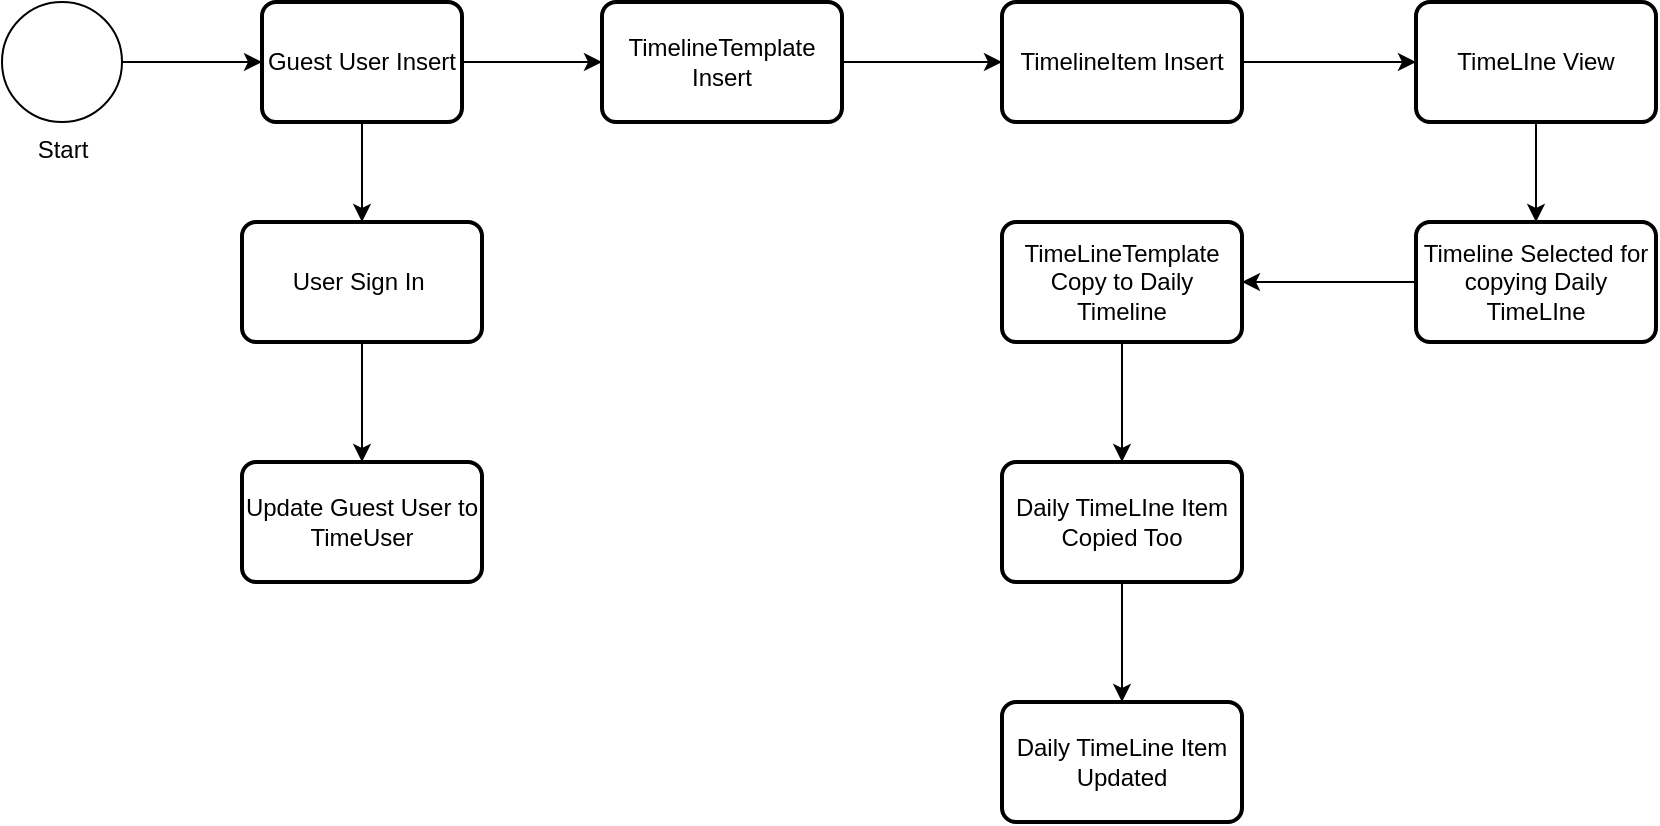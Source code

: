 <mxfile version="27.2.0">
  <diagram name="페이지-1" id="PCOD-Qwq9QeSII8PNxn0">
    <mxGraphModel dx="1018" dy="568" grid="1" gridSize="10" guides="1" tooltips="1" connect="1" arrows="1" fold="1" page="1" pageScale="1" pageWidth="827" pageHeight="1169" math="0" shadow="0">
      <root>
        <mxCell id="0" />
        <mxCell id="1" parent="0" />
        <mxCell id="2IXnDno4injUiYX8DniN-10" value="" style="edgeStyle=orthogonalEdgeStyle;rounded=0;orthogonalLoop=1;jettySize=auto;html=1;" edge="1" parent="1" source="2IXnDno4injUiYX8DniN-2" target="2IXnDno4injUiYX8DniN-3">
          <mxGeometry relative="1" as="geometry" />
        </mxCell>
        <mxCell id="2IXnDno4injUiYX8DniN-2" value="Start" style="verticalLabelPosition=bottom;verticalAlign=top;html=1;shape=mxgraph.flowchart.on-page_reference;" vertex="1" parent="1">
          <mxGeometry x="120" y="100" width="60" height="60" as="geometry" />
        </mxCell>
        <mxCell id="2IXnDno4injUiYX8DniN-5" value="" style="edgeStyle=orthogonalEdgeStyle;rounded=0;orthogonalLoop=1;jettySize=auto;html=1;" edge="1" parent="1" source="2IXnDno4injUiYX8DniN-3" target="2IXnDno4injUiYX8DniN-4">
          <mxGeometry relative="1" as="geometry" />
        </mxCell>
        <mxCell id="2IXnDno4injUiYX8DniN-27" value="" style="edgeStyle=orthogonalEdgeStyle;rounded=0;orthogonalLoop=1;jettySize=auto;html=1;" edge="1" parent="1" source="2IXnDno4injUiYX8DniN-3" target="2IXnDno4injUiYX8DniN-26">
          <mxGeometry relative="1" as="geometry" />
        </mxCell>
        <mxCell id="2IXnDno4injUiYX8DniN-3" value="Guest&amp;nbsp;&lt;span style=&quot;background-color: transparent; color: light-dark(rgb(0, 0, 0), rgb(255, 255, 255));&quot;&gt;User Insert&lt;/span&gt;" style="rounded=1;whiteSpace=wrap;html=1;absoluteArcSize=1;arcSize=14;strokeWidth=2;" vertex="1" parent="1">
          <mxGeometry x="250" y="100" width="100" height="60" as="geometry" />
        </mxCell>
        <mxCell id="2IXnDno4injUiYX8DniN-7" value="" style="edgeStyle=orthogonalEdgeStyle;rounded=0;orthogonalLoop=1;jettySize=auto;html=1;" edge="1" parent="1" source="2IXnDno4injUiYX8DniN-4" target="2IXnDno4injUiYX8DniN-6">
          <mxGeometry relative="1" as="geometry" />
        </mxCell>
        <mxCell id="2IXnDno4injUiYX8DniN-4" value="TimelineTemplate Insert" style="whiteSpace=wrap;html=1;rounded=1;absoluteArcSize=1;arcSize=14;strokeWidth=2;" vertex="1" parent="1">
          <mxGeometry x="420" y="100" width="120" height="60" as="geometry" />
        </mxCell>
        <mxCell id="2IXnDno4injUiYX8DniN-9" value="" style="edgeStyle=orthogonalEdgeStyle;rounded=0;orthogonalLoop=1;jettySize=auto;html=1;" edge="1" parent="1" source="2IXnDno4injUiYX8DniN-6" target="2IXnDno4injUiYX8DniN-8">
          <mxGeometry relative="1" as="geometry" />
        </mxCell>
        <mxCell id="2IXnDno4injUiYX8DniN-6" value="TimelineItem Insert" style="rounded=1;whiteSpace=wrap;html=1;absoluteArcSize=1;arcSize=14;strokeWidth=2;" vertex="1" parent="1">
          <mxGeometry x="620" y="100" width="120" height="60" as="geometry" />
        </mxCell>
        <mxCell id="2IXnDno4injUiYX8DniN-22" value="" style="edgeStyle=orthogonalEdgeStyle;rounded=0;orthogonalLoop=1;jettySize=auto;html=1;" edge="1" parent="1" source="2IXnDno4injUiYX8DniN-8" target="2IXnDno4injUiYX8DniN-21">
          <mxGeometry relative="1" as="geometry" />
        </mxCell>
        <mxCell id="2IXnDno4injUiYX8DniN-8" value="TimeLIne View" style="rounded=1;whiteSpace=wrap;html=1;absoluteArcSize=1;arcSize=14;strokeWidth=2;" vertex="1" parent="1">
          <mxGeometry x="827" y="100" width="120" height="60" as="geometry" />
        </mxCell>
        <mxCell id="2IXnDno4injUiYX8DniN-18" value="" style="edgeStyle=orthogonalEdgeStyle;rounded=0;orthogonalLoop=1;jettySize=auto;html=1;" edge="1" parent="1" source="2IXnDno4injUiYX8DniN-15" target="2IXnDno4injUiYX8DniN-17">
          <mxGeometry relative="1" as="geometry" />
        </mxCell>
        <mxCell id="2IXnDno4injUiYX8DniN-15" value="TimeLineTemplate Copy to Daily Timeline" style="rounded=1;whiteSpace=wrap;html=1;absoluteArcSize=1;arcSize=14;strokeWidth=2;" vertex="1" parent="1">
          <mxGeometry x="620" y="210" width="120" height="60" as="geometry" />
        </mxCell>
        <mxCell id="2IXnDno4injUiYX8DniN-20" value="" style="edgeStyle=orthogonalEdgeStyle;rounded=0;orthogonalLoop=1;jettySize=auto;html=1;" edge="1" parent="1" source="2IXnDno4injUiYX8DniN-17" target="2IXnDno4injUiYX8DniN-19">
          <mxGeometry relative="1" as="geometry" />
        </mxCell>
        <mxCell id="2IXnDno4injUiYX8DniN-17" value="Daily TimeLIne Item Copied Too" style="rounded=1;whiteSpace=wrap;html=1;absoluteArcSize=1;arcSize=14;strokeWidth=2;" vertex="1" parent="1">
          <mxGeometry x="620" y="330" width="120" height="60" as="geometry" />
        </mxCell>
        <mxCell id="2IXnDno4injUiYX8DniN-19" value="Daily TimeLine Item Updated" style="rounded=1;whiteSpace=wrap;html=1;absoluteArcSize=1;arcSize=14;strokeWidth=2;" vertex="1" parent="1">
          <mxGeometry x="620" y="450" width="120" height="60" as="geometry" />
        </mxCell>
        <mxCell id="2IXnDno4injUiYX8DniN-23" style="edgeStyle=orthogonalEdgeStyle;rounded=0;orthogonalLoop=1;jettySize=auto;html=1;" edge="1" parent="1" source="2IXnDno4injUiYX8DniN-21" target="2IXnDno4injUiYX8DniN-15">
          <mxGeometry relative="1" as="geometry">
            <Array as="points">
              <mxPoint x="830" y="240" />
              <mxPoint x="830" y="240" />
            </Array>
          </mxGeometry>
        </mxCell>
        <mxCell id="2IXnDno4injUiYX8DniN-21" value="Timeline Selected for copying Daily TimeLIne" style="rounded=1;whiteSpace=wrap;html=1;absoluteArcSize=1;arcSize=14;strokeWidth=2;" vertex="1" parent="1">
          <mxGeometry x="827" y="210" width="120" height="60" as="geometry" />
        </mxCell>
        <mxCell id="2IXnDno4injUiYX8DniN-29" value="" style="edgeStyle=orthogonalEdgeStyle;rounded=0;orthogonalLoop=1;jettySize=auto;html=1;" edge="1" parent="1" source="2IXnDno4injUiYX8DniN-26" target="2IXnDno4injUiYX8DniN-28">
          <mxGeometry relative="1" as="geometry" />
        </mxCell>
        <mxCell id="2IXnDno4injUiYX8DniN-26" value="User Sign In&amp;nbsp;" style="rounded=1;whiteSpace=wrap;html=1;absoluteArcSize=1;arcSize=14;strokeWidth=2;" vertex="1" parent="1">
          <mxGeometry x="240" y="210" width="120" height="60" as="geometry" />
        </mxCell>
        <mxCell id="2IXnDno4injUiYX8DniN-28" value="Update Guest User to TimeUser" style="rounded=1;whiteSpace=wrap;html=1;absoluteArcSize=1;arcSize=14;strokeWidth=2;" vertex="1" parent="1">
          <mxGeometry x="240" y="330" width="120" height="60" as="geometry" />
        </mxCell>
      </root>
    </mxGraphModel>
  </diagram>
</mxfile>
